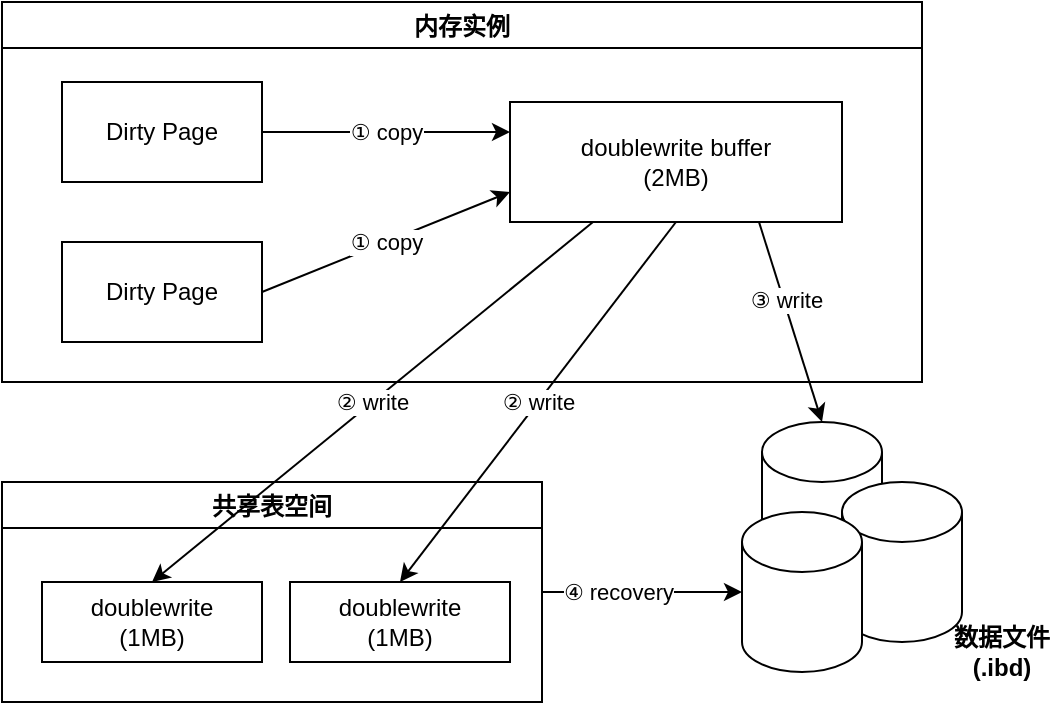<mxfile version="17.4.2" type="device"><diagram id="4_o2mb_2R7BYgsCZILby" name="第 1 页"><mxGraphModel dx="981" dy="481" grid="1" gridSize="10" guides="1" tooltips="1" connect="1" arrows="1" fold="1" page="1" pageScale="1" pageWidth="827" pageHeight="1169" math="0" shadow="0"><root><mxCell id="0"/><mxCell id="1" parent="0"/><mxCell id="-SCswh5Q4YwxOJ_pLE4W-4" value="内存实例" style="swimlane;startSize=23;" vertex="1" parent="1"><mxGeometry x="160" y="200" width="460" height="190" as="geometry"/></mxCell><mxCell id="-SCswh5Q4YwxOJ_pLE4W-6" value="① copy" style="edgeStyle=orthogonalEdgeStyle;rounded=0;orthogonalLoop=1;jettySize=auto;html=1;exitX=1;exitY=0.5;exitDx=0;exitDy=0;entryX=0;entryY=0.25;entryDx=0;entryDy=0;" edge="1" parent="-SCswh5Q4YwxOJ_pLE4W-4" source="-SCswh5Q4YwxOJ_pLE4W-1" target="-SCswh5Q4YwxOJ_pLE4W-5"><mxGeometry relative="1" as="geometry"/></mxCell><mxCell id="-SCswh5Q4YwxOJ_pLE4W-1" value="Dirty Page" style="rounded=0;whiteSpace=wrap;html=1;" vertex="1" parent="-SCswh5Q4YwxOJ_pLE4W-4"><mxGeometry x="30" y="40" width="100" height="50" as="geometry"/></mxCell><mxCell id="-SCswh5Q4YwxOJ_pLE4W-7" value="① copy" style="rounded=0;orthogonalLoop=1;jettySize=auto;html=1;exitX=1;exitY=0.5;exitDx=0;exitDy=0;entryX=0;entryY=0.75;entryDx=0;entryDy=0;" edge="1" parent="-SCswh5Q4YwxOJ_pLE4W-4" source="-SCswh5Q4YwxOJ_pLE4W-2" target="-SCswh5Q4YwxOJ_pLE4W-5"><mxGeometry relative="1" as="geometry"/></mxCell><mxCell id="-SCswh5Q4YwxOJ_pLE4W-2" value="Dirty Page" style="rounded=0;whiteSpace=wrap;html=1;" vertex="1" parent="-SCswh5Q4YwxOJ_pLE4W-4"><mxGeometry x="30" y="120" width="100" height="50" as="geometry"/></mxCell><mxCell id="-SCswh5Q4YwxOJ_pLE4W-5" value="doublewrite buffer&lt;br&gt;(2MB)" style="rounded=0;whiteSpace=wrap;html=1;" vertex="1" parent="-SCswh5Q4YwxOJ_pLE4W-4"><mxGeometry x="254" y="50" width="166" height="60" as="geometry"/></mxCell><mxCell id="-SCswh5Q4YwxOJ_pLE4W-20" style="edgeStyle=none;rounded=0;orthogonalLoop=1;jettySize=auto;html=1;exitX=1;exitY=0.5;exitDx=0;exitDy=0;" edge="1" parent="1" source="-SCswh5Q4YwxOJ_pLE4W-8" target="-SCswh5Q4YwxOJ_pLE4W-17"><mxGeometry relative="1" as="geometry"/></mxCell><mxCell id="-SCswh5Q4YwxOJ_pLE4W-21" value="④ recovery" style="edgeLabel;html=1;align=center;verticalAlign=middle;resizable=0;points=[];" vertex="1" connectable="0" parent="-SCswh5Q4YwxOJ_pLE4W-20"><mxGeometry x="-0.237" relative="1" as="geometry"><mxPoint as="offset"/></mxGeometry></mxCell><mxCell id="-SCswh5Q4YwxOJ_pLE4W-8" value="共享表空间" style="swimlane;" vertex="1" parent="1"><mxGeometry x="160" y="440" width="270" height="110" as="geometry"/></mxCell><mxCell id="-SCswh5Q4YwxOJ_pLE4W-9" value="doublewrite&lt;br&gt;(1MB)" style="rounded=0;whiteSpace=wrap;html=1;" vertex="1" parent="-SCswh5Q4YwxOJ_pLE4W-8"><mxGeometry x="20" y="50" width="110" height="40" as="geometry"/></mxCell><mxCell id="-SCswh5Q4YwxOJ_pLE4W-13" value="doublewrite&lt;br&gt;(1MB)" style="rounded=0;whiteSpace=wrap;html=1;" vertex="1" parent="-SCswh5Q4YwxOJ_pLE4W-8"><mxGeometry x="144" y="50" width="110" height="40" as="geometry"/></mxCell><mxCell id="-SCswh5Q4YwxOJ_pLE4W-14" value="② write" style="edgeStyle=none;rounded=0;orthogonalLoop=1;jettySize=auto;html=1;exitX=0.25;exitY=1;exitDx=0;exitDy=0;entryX=0.5;entryY=0;entryDx=0;entryDy=0;" edge="1" parent="1" source="-SCswh5Q4YwxOJ_pLE4W-5" target="-SCswh5Q4YwxOJ_pLE4W-9"><mxGeometry relative="1" as="geometry"/></mxCell><mxCell id="-SCswh5Q4YwxOJ_pLE4W-15" value="② write" style="edgeStyle=none;rounded=0;orthogonalLoop=1;jettySize=auto;html=1;exitX=0.5;exitY=1;exitDx=0;exitDy=0;entryX=0.5;entryY=0;entryDx=0;entryDy=0;" edge="1" parent="1" source="-SCswh5Q4YwxOJ_pLE4W-5" target="-SCswh5Q4YwxOJ_pLE4W-13"><mxGeometry relative="1" as="geometry"/></mxCell><mxCell id="-SCswh5Q4YwxOJ_pLE4W-18" value="" style="shape=cylinder3;whiteSpace=wrap;html=1;boundedLbl=1;backgroundOutline=1;size=15;" vertex="1" parent="1"><mxGeometry x="540" y="410" width="60" height="80" as="geometry"/></mxCell><mxCell id="-SCswh5Q4YwxOJ_pLE4W-16" value="" style="shape=cylinder3;whiteSpace=wrap;html=1;boundedLbl=1;backgroundOutline=1;size=15;" vertex="1" parent="1"><mxGeometry x="580" y="440" width="60" height="80" as="geometry"/></mxCell><mxCell id="-SCswh5Q4YwxOJ_pLE4W-17" value="" style="shape=cylinder3;whiteSpace=wrap;html=1;boundedLbl=1;backgroundOutline=1;size=15;" vertex="1" parent="1"><mxGeometry x="530" y="455" width="60" height="80" as="geometry"/></mxCell><mxCell id="-SCswh5Q4YwxOJ_pLE4W-19" value="&lt;b&gt;数据文件(.ibd)&lt;/b&gt;" style="text;html=1;strokeColor=none;fillColor=none;align=center;verticalAlign=middle;whiteSpace=wrap;rounded=0;" vertex="1" parent="1"><mxGeometry x="630" y="510" width="60" height="30" as="geometry"/></mxCell><mxCell id="-SCswh5Q4YwxOJ_pLE4W-22" style="edgeStyle=none;rounded=0;orthogonalLoop=1;jettySize=auto;html=1;exitX=0.75;exitY=1;exitDx=0;exitDy=0;entryX=0.5;entryY=0;entryDx=0;entryDy=0;entryPerimeter=0;" edge="1" parent="1" source="-SCswh5Q4YwxOJ_pLE4W-5" target="-SCswh5Q4YwxOJ_pLE4W-18"><mxGeometry relative="1" as="geometry"/></mxCell><mxCell id="-SCswh5Q4YwxOJ_pLE4W-23" value="③ write" style="edgeLabel;html=1;align=center;verticalAlign=middle;resizable=0;points=[];" vertex="1" connectable="0" parent="-SCswh5Q4YwxOJ_pLE4W-22"><mxGeometry x="-0.215" y="1" relative="1" as="geometry"><mxPoint as="offset"/></mxGeometry></mxCell></root></mxGraphModel></diagram></mxfile>